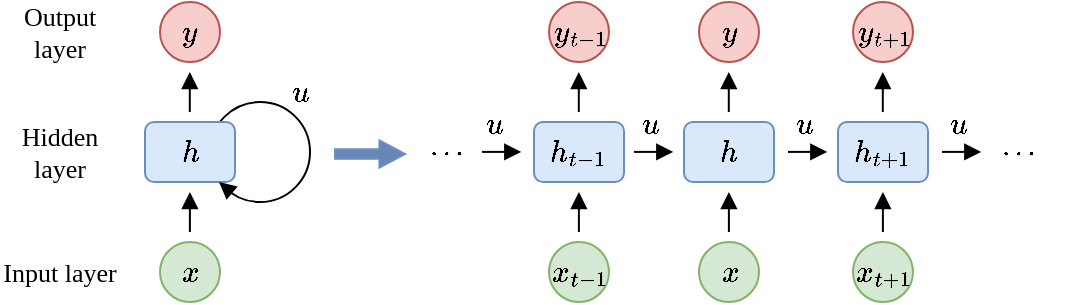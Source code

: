 <mxfile version="26.0.12">
  <diagram name="第 1 页" id="E5q3agL0aor25uI2br0D">
    <mxGraphModel dx="767" dy="502" grid="1" gridSize="10" guides="1" tooltips="1" connect="1" arrows="1" fold="1" page="1" pageScale="1" pageWidth="827" pageHeight="1169" math="1" shadow="0">
      <root>
        <mxCell id="0" />
        <mxCell id="1" parent="0" />
        <mxCell id="cvMqhqMfs5BdFeVytweX-1" value="$$x$$" style="ellipse;whiteSpace=wrap;html=1;aspect=fixed;fontSize=13;fillColor=#d5e8d4;strokeColor=#82b366;" vertex="1" parent="1">
          <mxGeometry x="137" y="360" width="30" height="30" as="geometry" />
        </mxCell>
        <mxCell id="cvMqhqMfs5BdFeVytweX-7" value="" style="ellipse;whiteSpace=wrap;html=1;aspect=fixed;flipH=1;fontSize=13;" vertex="1" parent="1">
          <mxGeometry x="162" y="290" width="50" height="50" as="geometry" />
        </mxCell>
        <mxCell id="cvMqhqMfs5BdFeVytweX-2" value="$$h$$" style="rounded=1;whiteSpace=wrap;html=1;fontSize=13;fillColor=#dae8fc;strokeColor=#6c8ebf;" vertex="1" parent="1">
          <mxGeometry x="129.5" y="300" width="45" height="30" as="geometry" />
        </mxCell>
        <mxCell id="cvMqhqMfs5BdFeVytweX-3" value="$$y$$" style="ellipse;whiteSpace=wrap;html=1;aspect=fixed;fontSize=13;fillColor=#f8cecc;strokeColor=#b85450;" vertex="1" parent="1">
          <mxGeometry x="137" y="240" width="30" height="30" as="geometry" />
        </mxCell>
        <mxCell id="cvMqhqMfs5BdFeVytweX-8" value="" style="endArrow=block;html=1;rounded=0;entryX=0.039;entryY=0.64;entryDx=0;entryDy=0;entryPerimeter=0;endFill=1;fontSize=13;" edge="1" parent="1">
          <mxGeometry width="50" height="50" relative="1" as="geometry">
            <mxPoint x="172.4" y="335" as="sourcePoint" />
            <mxPoint x="166.5" y="330" as="targetPoint" />
          </mxGeometry>
        </mxCell>
        <mxCell id="cvMqhqMfs5BdFeVytweX-9" value="" style="endArrow=block;html=1;rounded=0;endFill=1;fontSize=13;" edge="1" parent="1">
          <mxGeometry width="50" height="50" relative="1" as="geometry">
            <mxPoint x="151.95" y="355" as="sourcePoint" />
            <mxPoint x="151.95" y="335" as="targetPoint" />
          </mxGeometry>
        </mxCell>
        <mxCell id="cvMqhqMfs5BdFeVytweX-10" value="" style="endArrow=block;html=1;rounded=0;endFill=1;fontSize=13;" edge="1" parent="1">
          <mxGeometry width="50" height="50" relative="1" as="geometry">
            <mxPoint x="151.9" y="295" as="sourcePoint" />
            <mxPoint x="151.9" y="275" as="targetPoint" />
          </mxGeometry>
        </mxCell>
        <mxCell id="cvMqhqMfs5BdFeVytweX-11" value="Hidden layer" style="text;html=1;align=center;verticalAlign=middle;whiteSpace=wrap;rounded=0;fontSize=13;fontFamily=Times New Roman;" vertex="1" parent="1">
          <mxGeometry x="57" y="300" width="60" height="30" as="geometry" />
        </mxCell>
        <mxCell id="cvMqhqMfs5BdFeVytweX-12" value="Output layer" style="text;html=1;align=center;verticalAlign=middle;whiteSpace=wrap;rounded=0;fontSize=13;fontFamily=Times New Roman;" vertex="1" parent="1">
          <mxGeometry x="57" y="240" width="60" height="30" as="geometry" />
        </mxCell>
        <mxCell id="cvMqhqMfs5BdFeVytweX-13" value="Input layer" style="text;html=1;align=center;verticalAlign=middle;whiteSpace=wrap;rounded=0;fontSize=13;fontFamily=Times New Roman;" vertex="1" parent="1">
          <mxGeometry x="57" y="360" width="60" height="30" as="geometry" />
        </mxCell>
        <mxCell id="cvMqhqMfs5BdFeVytweX-14" value="$$u$$" style="text;html=1;align=center;verticalAlign=middle;whiteSpace=wrap;rounded=0;fontSize=13;" vertex="1" parent="1">
          <mxGeometry x="177" y="270" width="60" height="30" as="geometry" />
        </mxCell>
        <mxCell id="cvMqhqMfs5BdFeVytweX-15" value="$$x_{t-1}$$" style="ellipse;whiteSpace=wrap;html=1;aspect=fixed;fontSize=13;fillColor=#d5e8d4;strokeColor=#82b366;" vertex="1" parent="1">
          <mxGeometry x="331.5" y="360" width="30" height="30" as="geometry" />
        </mxCell>
        <mxCell id="cvMqhqMfs5BdFeVytweX-17" value="$$h_{t-1}$$" style="rounded=1;whiteSpace=wrap;html=1;fontSize=13;fillColor=#dae8fc;strokeColor=#6c8ebf;" vertex="1" parent="1">
          <mxGeometry x="324" y="300" width="45" height="30" as="geometry" />
        </mxCell>
        <mxCell id="cvMqhqMfs5BdFeVytweX-18" value="$$y_{t-1}$$" style="ellipse;whiteSpace=wrap;html=1;aspect=fixed;fontSize=13;fillColor=#f8cecc;strokeColor=#b85450;" vertex="1" parent="1">
          <mxGeometry x="331.5" y="240" width="30" height="30" as="geometry" />
        </mxCell>
        <mxCell id="cvMqhqMfs5BdFeVytweX-20" value="" style="endArrow=block;html=1;rounded=0;endFill=1;fontSize=13;" edge="1" parent="1">
          <mxGeometry width="50" height="50" relative="1" as="geometry">
            <mxPoint x="346.45" y="355" as="sourcePoint" />
            <mxPoint x="346.45" y="335" as="targetPoint" />
          </mxGeometry>
        </mxCell>
        <mxCell id="cvMqhqMfs5BdFeVytweX-21" value="" style="endArrow=block;html=1;rounded=0;endFill=1;fontSize=13;" edge="1" parent="1">
          <mxGeometry width="50" height="50" relative="1" as="geometry">
            <mxPoint x="346.4" y="295" as="sourcePoint" />
            <mxPoint x="346.4" y="275" as="targetPoint" />
          </mxGeometry>
        </mxCell>
        <mxCell id="cvMqhqMfs5BdFeVytweX-23" value="" style="endArrow=block;html=1;rounded=0;endFill=1;fontSize=13;" edge="1" parent="1">
          <mxGeometry width="50" height="50" relative="1" as="geometry">
            <mxPoint x="374.003" y="314.95" as="sourcePoint" />
            <mxPoint x="393.67" y="314.95" as="targetPoint" />
          </mxGeometry>
        </mxCell>
        <mxCell id="cvMqhqMfs5BdFeVytweX-24" value="$$x$$" style="ellipse;whiteSpace=wrap;html=1;aspect=fixed;fontSize=13;fillColor=#d5e8d4;strokeColor=#82b366;" vertex="1" parent="1">
          <mxGeometry x="406.5" y="360" width="30" height="30" as="geometry" />
        </mxCell>
        <mxCell id="cvMqhqMfs5BdFeVytweX-25" value="$$h$$" style="rounded=1;whiteSpace=wrap;html=1;fontSize=13;fillColor=#dae8fc;strokeColor=#6c8ebf;" vertex="1" parent="1">
          <mxGeometry x="399" y="300" width="45" height="30" as="geometry" />
        </mxCell>
        <mxCell id="cvMqhqMfs5BdFeVytweX-26" value="$$y$$" style="ellipse;whiteSpace=wrap;html=1;aspect=fixed;fontSize=13;fillColor=#f8cecc;strokeColor=#b85450;" vertex="1" parent="1">
          <mxGeometry x="406.5" y="240" width="30" height="30" as="geometry" />
        </mxCell>
        <mxCell id="cvMqhqMfs5BdFeVytweX-27" value="" style="endArrow=block;html=1;rounded=0;endFill=1;fontSize=13;" edge="1" parent="1">
          <mxGeometry width="50" height="50" relative="1" as="geometry">
            <mxPoint x="421.45" y="355" as="sourcePoint" />
            <mxPoint x="421.45" y="335" as="targetPoint" />
          </mxGeometry>
        </mxCell>
        <mxCell id="cvMqhqMfs5BdFeVytweX-28" value="" style="endArrow=block;html=1;rounded=0;endFill=1;fontSize=13;" edge="1" parent="1">
          <mxGeometry width="50" height="50" relative="1" as="geometry">
            <mxPoint x="421.4" y="295" as="sourcePoint" />
            <mxPoint x="421.4" y="275" as="targetPoint" />
          </mxGeometry>
        </mxCell>
        <mxCell id="cvMqhqMfs5BdFeVytweX-29" value="" style="endArrow=block;html=1;rounded=0;endFill=1;fontSize=13;" edge="1" parent="1">
          <mxGeometry width="50" height="50" relative="1" as="geometry">
            <mxPoint x="451.003" y="314.95" as="sourcePoint" />
            <mxPoint x="470.67" y="314.95" as="targetPoint" />
          </mxGeometry>
        </mxCell>
        <mxCell id="cvMqhqMfs5BdFeVytweX-30" value="$$x_{t+1}$$" style="ellipse;whiteSpace=wrap;html=1;aspect=fixed;fontSize=13;fillColor=#d5e8d4;strokeColor=#82b366;" vertex="1" parent="1">
          <mxGeometry x="483.5" y="360" width="30" height="30" as="geometry" />
        </mxCell>
        <mxCell id="cvMqhqMfs5BdFeVytweX-31" value="$$h_{t+1}$$" style="rounded=1;whiteSpace=wrap;html=1;fontSize=13;fillColor=#dae8fc;strokeColor=#6c8ebf;" vertex="1" parent="1">
          <mxGeometry x="476" y="300" width="45" height="30" as="geometry" />
        </mxCell>
        <mxCell id="cvMqhqMfs5BdFeVytweX-32" value="$$y_{t+1}$$" style="ellipse;whiteSpace=wrap;html=1;aspect=fixed;fontSize=13;fillColor=#f8cecc;strokeColor=#b85450;" vertex="1" parent="1">
          <mxGeometry x="483.5" y="240" width="30" height="30" as="geometry" />
        </mxCell>
        <mxCell id="cvMqhqMfs5BdFeVytweX-33" value="" style="endArrow=block;html=1;rounded=0;endFill=1;fontSize=13;" edge="1" parent="1">
          <mxGeometry width="50" height="50" relative="1" as="geometry">
            <mxPoint x="498.45" y="355" as="sourcePoint" />
            <mxPoint x="498.45" y="335" as="targetPoint" />
          </mxGeometry>
        </mxCell>
        <mxCell id="cvMqhqMfs5BdFeVytweX-34" value="" style="endArrow=block;html=1;rounded=0;endFill=1;fontSize=13;" edge="1" parent="1">
          <mxGeometry width="50" height="50" relative="1" as="geometry">
            <mxPoint x="498.4" y="295" as="sourcePoint" />
            <mxPoint x="498.4" y="275" as="targetPoint" />
          </mxGeometry>
        </mxCell>
        <mxCell id="cvMqhqMfs5BdFeVytweX-35" value="" style="endArrow=block;html=1;rounded=0;endFill=1;fontSize=13;" edge="1" parent="1">
          <mxGeometry width="50" height="50" relative="1" as="geometry">
            <mxPoint x="298.003" y="314.95" as="sourcePoint" />
            <mxPoint x="317.67" y="314.95" as="targetPoint" />
          </mxGeometry>
        </mxCell>
        <mxCell id="cvMqhqMfs5BdFeVytweX-36" value="" style="endArrow=block;html=1;rounded=0;endFill=1;fontSize=13;" edge="1" parent="1">
          <mxGeometry width="50" height="50" relative="1" as="geometry">
            <mxPoint x="528.003" y="314.95" as="sourcePoint" />
            <mxPoint x="547.67" y="314.95" as="targetPoint" />
          </mxGeometry>
        </mxCell>
        <mxCell id="cvMqhqMfs5BdFeVytweX-37" value="$$u$$" style="text;html=1;align=center;verticalAlign=middle;whiteSpace=wrap;rounded=0;fontSize=13;" vertex="1" parent="1">
          <mxGeometry x="273.5" y="286" width="60" height="30" as="geometry" />
        </mxCell>
        <mxCell id="cvMqhqMfs5BdFeVytweX-38" value="$$u$$" style="text;html=1;align=center;verticalAlign=middle;whiteSpace=wrap;rounded=0;fontSize=13;" vertex="1" parent="1">
          <mxGeometry x="352" y="286" width="60" height="30" as="geometry" />
        </mxCell>
        <mxCell id="cvMqhqMfs5BdFeVytweX-39" value="$$u$$" style="text;html=1;align=center;verticalAlign=middle;whiteSpace=wrap;rounded=0;fontSize=13;" vertex="1" parent="1">
          <mxGeometry x="429" y="286" width="60" height="30" as="geometry" />
        </mxCell>
        <mxCell id="cvMqhqMfs5BdFeVytweX-40" value="$$u$$" style="text;html=1;align=center;verticalAlign=middle;whiteSpace=wrap;rounded=0;fontSize=13;" vertex="1" parent="1">
          <mxGeometry x="506" y="286" width="60" height="30" as="geometry" />
        </mxCell>
        <mxCell id="cvMqhqMfs5BdFeVytweX-41" value="" style="shape=flexArrow;endArrow=classic;html=1;rounded=0;endWidth=7.879;endSize=3.926;width=4.724;fillColor=#6787B6;strokeColor=#6c8ebf;" edge="1" parent="1">
          <mxGeometry width="50" height="50" relative="1" as="geometry">
            <mxPoint x="224" y="316" as="sourcePoint" />
            <mxPoint x="260" y="316" as="targetPoint" />
          </mxGeometry>
        </mxCell>
        <mxCell id="cvMqhqMfs5BdFeVytweX-42" value="$$\cdots$$" style="text;html=1;align=center;verticalAlign=middle;whiteSpace=wrap;rounded=0;" vertex="1" parent="1">
          <mxGeometry x="260" y="300" width="40" height="30" as="geometry" />
        </mxCell>
        <mxCell id="cvMqhqMfs5BdFeVytweX-43" value="$$\cdots$$" style="text;html=1;align=center;verticalAlign=middle;whiteSpace=wrap;rounded=0;" vertex="1" parent="1">
          <mxGeometry x="551" y="300" width="30" height="30" as="geometry" />
        </mxCell>
      </root>
    </mxGraphModel>
  </diagram>
</mxfile>
